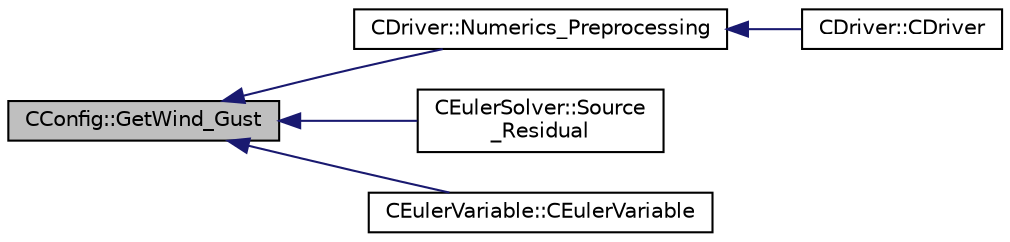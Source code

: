 digraph "CConfig::GetWind_Gust"
{
  edge [fontname="Helvetica",fontsize="10",labelfontname="Helvetica",labelfontsize="10"];
  node [fontname="Helvetica",fontsize="10",shape=record];
  rankdir="LR";
  Node13750 [label="CConfig::GetWind_Gust",height=0.2,width=0.4,color="black", fillcolor="grey75", style="filled", fontcolor="black"];
  Node13750 -> Node13751 [dir="back",color="midnightblue",fontsize="10",style="solid",fontname="Helvetica"];
  Node13751 [label="CDriver::Numerics_Preprocessing",height=0.2,width=0.4,color="black", fillcolor="white", style="filled",URL="$class_c_driver.html#a5c0a3e0cf9f6c3931d307aef1aba7bf4",tooltip="Definition and allocation of all solver classes. "];
  Node13751 -> Node13752 [dir="back",color="midnightblue",fontsize="10",style="solid",fontname="Helvetica"];
  Node13752 [label="CDriver::CDriver",height=0.2,width=0.4,color="black", fillcolor="white", style="filled",URL="$class_c_driver.html#a3fca4a013a6efa9bbb38fe78a86b5f3d",tooltip="Constructor of the class. "];
  Node13750 -> Node13753 [dir="back",color="midnightblue",fontsize="10",style="solid",fontname="Helvetica"];
  Node13753 [label="CEulerSolver::Source\l_Residual",height=0.2,width=0.4,color="black", fillcolor="white", style="filled",URL="$class_c_euler_solver.html#ae3c06e120f438249757199a3aa9d7c0b",tooltip="Source term integration. "];
  Node13750 -> Node13754 [dir="back",color="midnightblue",fontsize="10",style="solid",fontname="Helvetica"];
  Node13754 [label="CEulerVariable::CEulerVariable",height=0.2,width=0.4,color="black", fillcolor="white", style="filled",URL="$class_c_euler_variable.html#ade86db4d9a252b44f78b869d4b92f8c4",tooltip="Constructor of the class. "];
}
